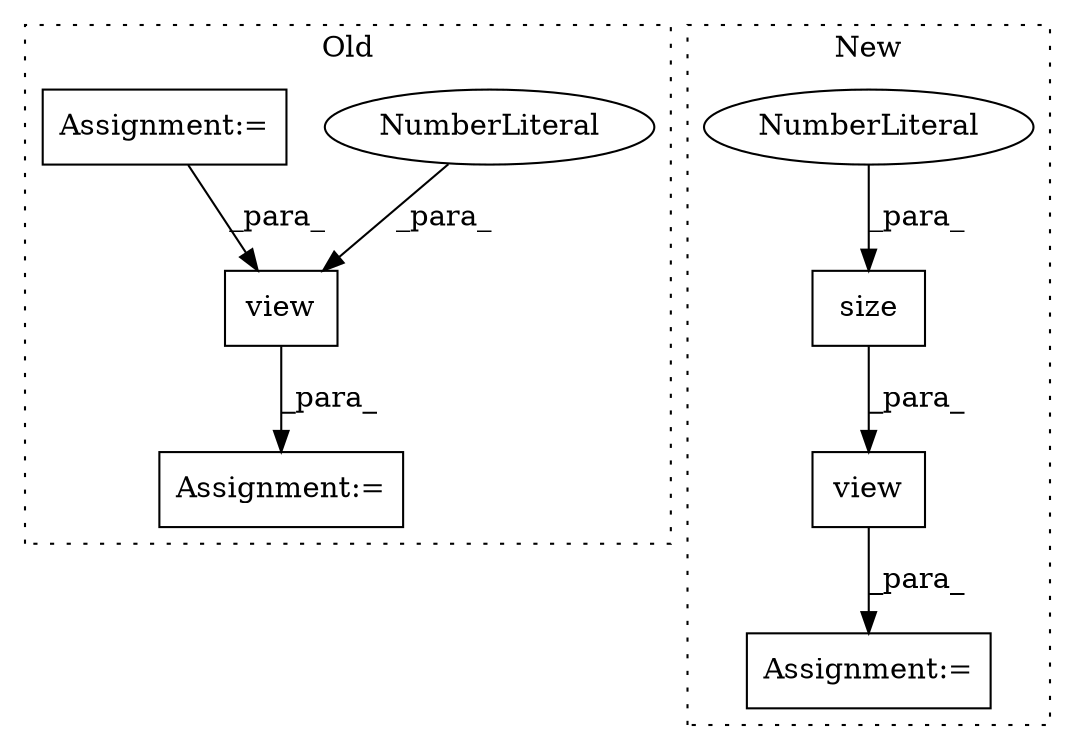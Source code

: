 digraph G {
subgraph cluster0 {
1 [label="view" a="32" s="4154,4205" l="5,1" shape="box"];
4 [label="Assignment:=" a="7" s="4378" l="1" shape="box"];
6 [label="NumberLiteral" a="34" s="4178" l="1" shape="ellipse"];
8 [label="Assignment:=" a="7" s="3992" l="3" shape="box"];
label = "Old";
style="dotted";
}
subgraph cluster1 {
2 [label="size" a="32" s="3406,3412" l="5,1" shape="box"];
3 [label="Assignment:=" a="7" s="3377" l="1" shape="box"];
5 [label="NumberLiteral" a="34" s="3411" l="1" shape="ellipse"];
7 [label="view" a="32" s="3397,3416" l="5,1" shape="box"];
label = "New";
style="dotted";
}
1 -> 4 [label="_para_"];
2 -> 7 [label="_para_"];
5 -> 2 [label="_para_"];
6 -> 1 [label="_para_"];
7 -> 3 [label="_para_"];
8 -> 1 [label="_para_"];
}